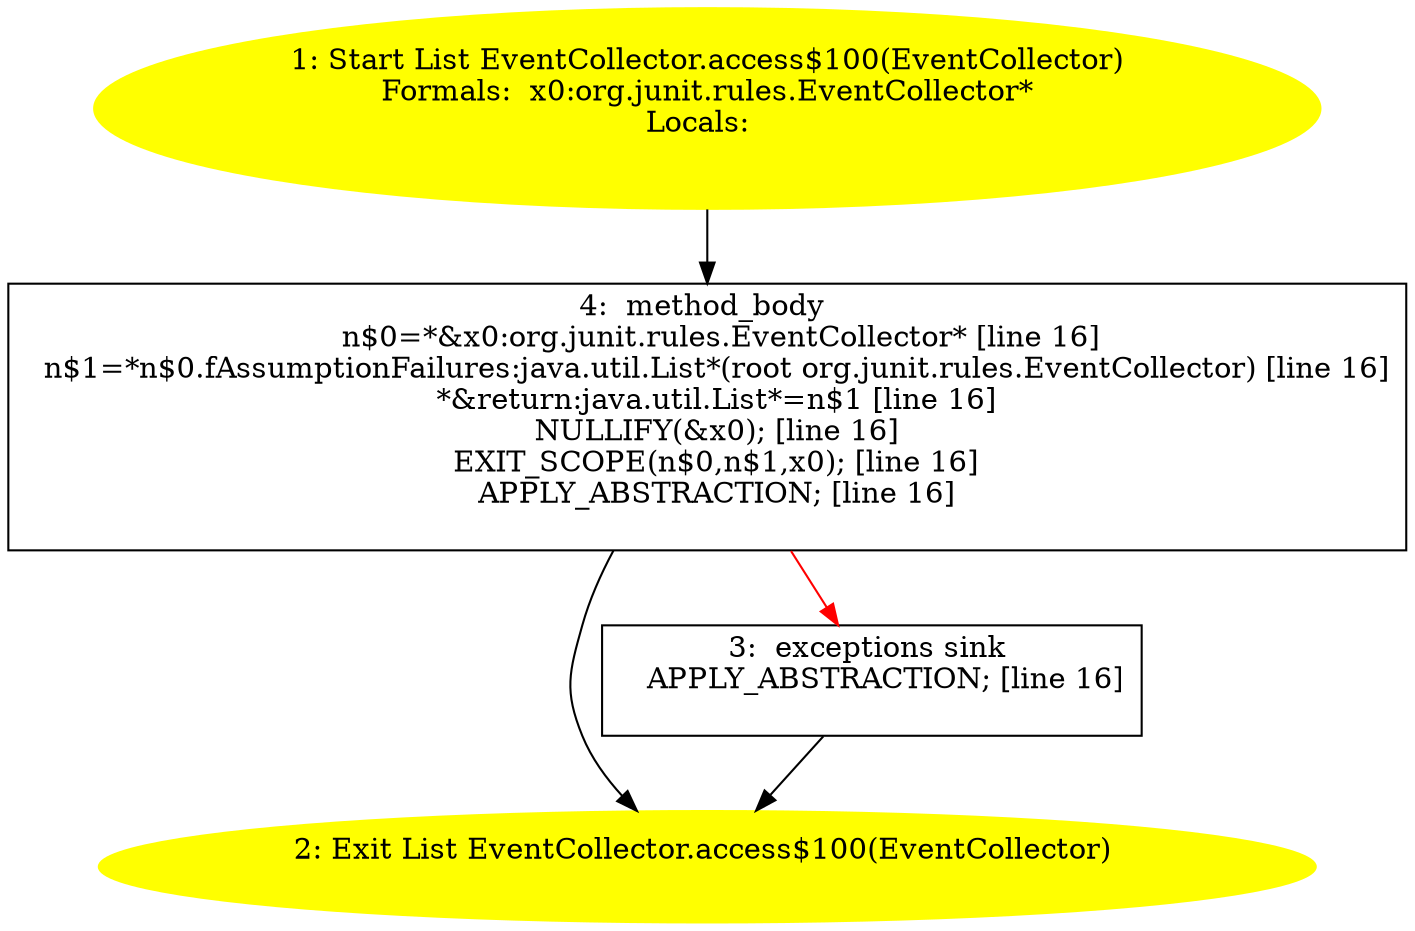 /* @generated */
digraph cfg {
"org.junit.rules.EventCollector.access$100(org.junit.rules.EventCollector):java.util.List.bca26cdfd06c064dd1cf132cfd8a747c_1" [label="1: Start List EventCollector.access$100(EventCollector)\nFormals:  x0:org.junit.rules.EventCollector*\nLocals:  \n  " color=yellow style=filled]
	

	 "org.junit.rules.EventCollector.access$100(org.junit.rules.EventCollector):java.util.List.bca26cdfd06c064dd1cf132cfd8a747c_1" -> "org.junit.rules.EventCollector.access$100(org.junit.rules.EventCollector):java.util.List.bca26cdfd06c064dd1cf132cfd8a747c_4" ;
"org.junit.rules.EventCollector.access$100(org.junit.rules.EventCollector):java.util.List.bca26cdfd06c064dd1cf132cfd8a747c_2" [label="2: Exit List EventCollector.access$100(EventCollector) \n  " color=yellow style=filled]
	

"org.junit.rules.EventCollector.access$100(org.junit.rules.EventCollector):java.util.List.bca26cdfd06c064dd1cf132cfd8a747c_3" [label="3:  exceptions sink \n   APPLY_ABSTRACTION; [line 16]\n " shape="box"]
	

	 "org.junit.rules.EventCollector.access$100(org.junit.rules.EventCollector):java.util.List.bca26cdfd06c064dd1cf132cfd8a747c_3" -> "org.junit.rules.EventCollector.access$100(org.junit.rules.EventCollector):java.util.List.bca26cdfd06c064dd1cf132cfd8a747c_2" ;
"org.junit.rules.EventCollector.access$100(org.junit.rules.EventCollector):java.util.List.bca26cdfd06c064dd1cf132cfd8a747c_4" [label="4:  method_body \n   n$0=*&x0:org.junit.rules.EventCollector* [line 16]\n  n$1=*n$0.fAssumptionFailures:java.util.List*(root org.junit.rules.EventCollector) [line 16]\n  *&return:java.util.List*=n$1 [line 16]\n  NULLIFY(&x0); [line 16]\n  EXIT_SCOPE(n$0,n$1,x0); [line 16]\n  APPLY_ABSTRACTION; [line 16]\n " shape="box"]
	

	 "org.junit.rules.EventCollector.access$100(org.junit.rules.EventCollector):java.util.List.bca26cdfd06c064dd1cf132cfd8a747c_4" -> "org.junit.rules.EventCollector.access$100(org.junit.rules.EventCollector):java.util.List.bca26cdfd06c064dd1cf132cfd8a747c_2" ;
	 "org.junit.rules.EventCollector.access$100(org.junit.rules.EventCollector):java.util.List.bca26cdfd06c064dd1cf132cfd8a747c_4" -> "org.junit.rules.EventCollector.access$100(org.junit.rules.EventCollector):java.util.List.bca26cdfd06c064dd1cf132cfd8a747c_3" [color="red" ];
}
